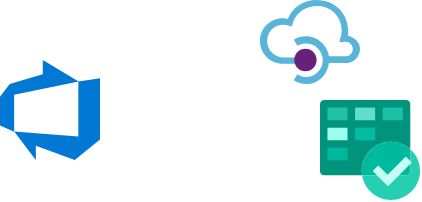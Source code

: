 <mxfile version="18.0.3" type="github">
  <diagram id="XGTJd4djANMVSPFrWFoy" name="Page-1">
    <mxGraphModel dx="1422" dy="794" grid="1" gridSize="10" guides="1" tooltips="1" connect="1" arrows="1" fold="1" page="1" pageScale="1" pageWidth="827" pageHeight="1169" math="0" shadow="0">
      <root>
        <mxCell id="0" />
        <mxCell id="1" parent="0" />
        <mxCell id="k07-7c4JFe1lHVAqbv2s-1" value="" style="sketch=0;aspect=fixed;html=1;points=[];align=center;image;fontSize=12;image=img/lib/mscae/Azure_DevOps.svg;" vertex="1" parent="1">
          <mxGeometry x="120" y="260" width="50" height="50" as="geometry" />
        </mxCell>
        <mxCell id="k07-7c4JFe1lHVAqbv2s-2" value="" style="sketch=0;aspect=fixed;html=1;points=[];align=center;image;fontSize=12;image=img/lib/mscae/Azure_Boards.svg;" vertex="1" parent="1">
          <mxGeometry x="280" y="280" width="50" height="50" as="geometry" />
        </mxCell>
        <mxCell id="k07-7c4JFe1lHVAqbv2s-3" value="" style="sketch=0;aspect=fixed;html=1;points=[];align=center;image;fontSize=12;image=img/lib/mscae/API_Management.svg;" vertex="1" parent="1">
          <mxGeometry x="250" y="230" width="50" height="42" as="geometry" />
        </mxCell>
      </root>
    </mxGraphModel>
  </diagram>
</mxfile>
